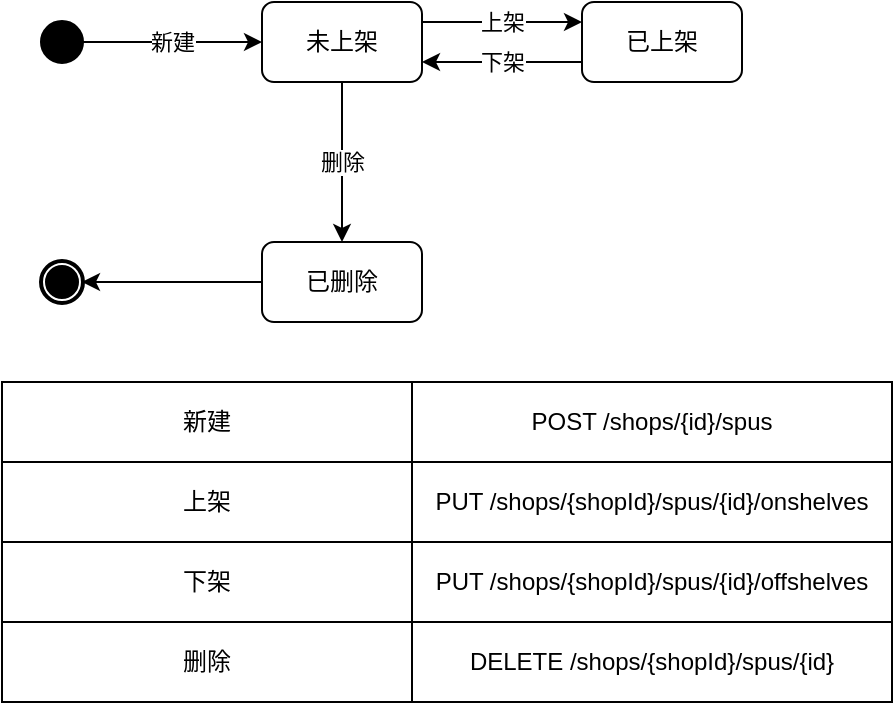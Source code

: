 <mxfile version="13.8.8" type="github">
  <diagram id="7e0GtD7TXZg0hHKQMnAh" name="Page-1">
    <mxGraphModel dx="1038" dy="524" grid="1" gridSize="10" guides="1" tooltips="1" connect="1" arrows="1" fold="1" page="1" pageScale="1" pageWidth="850" pageHeight="1100" math="0" shadow="0">
      <root>
        <mxCell id="0" />
        <mxCell id="1" parent="0" />
        <mxCell id="PHka3gXeUMbXcuHf-Wi0-8" value="新建" style="edgeStyle=orthogonalEdgeStyle;rounded=0;orthogonalLoop=1;jettySize=auto;html=1;" parent="1" source="PHka3gXeUMbXcuHf-Wi0-1" target="PHka3gXeUMbXcuHf-Wi0-4" edge="1">
          <mxGeometry relative="1" as="geometry" />
        </mxCell>
        <mxCell id="PHka3gXeUMbXcuHf-Wi0-1" value="" style="strokeWidth=2;html=1;shape=mxgraph.flowchart.start_2;whiteSpace=wrap;fillColor=#000000;" parent="1" vertex="1">
          <mxGeometry x="130" y="250" width="20" height="20" as="geometry" />
        </mxCell>
        <mxCell id="PHka3gXeUMbXcuHf-Wi0-2" value="" style="shape=mxgraph.bpmn.shape;html=1;verticalLabelPosition=bottom;labelBackgroundColor=#ffffff;verticalAlign=top;align=center;perimeter=ellipsePerimeter;outlineConnect=0;outline=end;symbol=terminate;fillColor=#FFFFFF;" parent="1" vertex="1">
          <mxGeometry x="130" y="370" width="20" height="20" as="geometry" />
        </mxCell>
        <mxCell id="PHka3gXeUMbXcuHf-Wi0-9" value="上架" style="edgeStyle=orthogonalEdgeStyle;rounded=0;orthogonalLoop=1;jettySize=auto;html=1;" parent="1" source="PHka3gXeUMbXcuHf-Wi0-4" target="PHka3gXeUMbXcuHf-Wi0-5" edge="1">
          <mxGeometry relative="1" as="geometry">
            <Array as="points">
              <mxPoint x="360" y="250" />
              <mxPoint x="360" y="250" />
            </Array>
          </mxGeometry>
        </mxCell>
        <mxCell id="PHka3gXeUMbXcuHf-Wi0-15" value="删除" style="edgeStyle=none;rounded=0;orthogonalLoop=1;jettySize=auto;html=1;" parent="1" source="PHka3gXeUMbXcuHf-Wi0-4" target="PHka3gXeUMbXcuHf-Wi0-7" edge="1">
          <mxGeometry relative="1" as="geometry" />
        </mxCell>
        <mxCell id="PHka3gXeUMbXcuHf-Wi0-4" value="未上架" style="rounded=1;whiteSpace=wrap;html=1;fillColor=#FFFFFF;" parent="1" vertex="1">
          <mxGeometry x="240" y="240" width="80" height="40" as="geometry" />
        </mxCell>
        <mxCell id="PHka3gXeUMbXcuHf-Wi0-10" value="下架" style="edgeStyle=orthogonalEdgeStyle;rounded=0;orthogonalLoop=1;jettySize=auto;html=1;" parent="1" source="PHka3gXeUMbXcuHf-Wi0-5" target="PHka3gXeUMbXcuHf-Wi0-4" edge="1">
          <mxGeometry relative="1" as="geometry">
            <Array as="points">
              <mxPoint x="360" y="270" />
              <mxPoint x="360" y="270" />
            </Array>
          </mxGeometry>
        </mxCell>
        <mxCell id="PHka3gXeUMbXcuHf-Wi0-5" value="已上架" style="rounded=1;whiteSpace=wrap;html=1;fillColor=#FFFFFF;" parent="1" vertex="1">
          <mxGeometry x="400" y="240" width="80" height="40" as="geometry" />
        </mxCell>
        <mxCell id="PHka3gXeUMbXcuHf-Wi0-16" style="edgeStyle=none;rounded=0;orthogonalLoop=1;jettySize=auto;html=1;" parent="1" source="PHka3gXeUMbXcuHf-Wi0-7" target="PHka3gXeUMbXcuHf-Wi0-2" edge="1">
          <mxGeometry relative="1" as="geometry" />
        </mxCell>
        <mxCell id="PHka3gXeUMbXcuHf-Wi0-7" value="已删除" style="rounded=1;whiteSpace=wrap;html=1;fillColor=#FFFFFF;" parent="1" vertex="1">
          <mxGeometry x="240" y="360" width="80" height="40" as="geometry" />
        </mxCell>
        <mxCell id="5CgBcuH-37ACKQ0sx16n-1" value="" style="shape=table;html=1;whiteSpace=wrap;startSize=0;container=1;collapsible=0;childLayout=tableLayout;" vertex="1" parent="1">
          <mxGeometry x="110" y="430" width="445" height="160" as="geometry" />
        </mxCell>
        <mxCell id="5CgBcuH-37ACKQ0sx16n-2" value="" style="shape=partialRectangle;html=1;whiteSpace=wrap;collapsible=0;dropTarget=0;pointerEvents=0;fillColor=none;top=0;left=0;bottom=0;right=0;points=[[0,0.5],[1,0.5]];portConstraint=eastwest;" vertex="1" parent="5CgBcuH-37ACKQ0sx16n-1">
          <mxGeometry width="445" height="40" as="geometry" />
        </mxCell>
        <mxCell id="5CgBcuH-37ACKQ0sx16n-3" value="新建" style="shape=partialRectangle;html=1;whiteSpace=wrap;connectable=0;overflow=hidden;fillColor=none;top=0;left=0;bottom=0;right=0;" vertex="1" parent="5CgBcuH-37ACKQ0sx16n-2">
          <mxGeometry width="205" height="40" as="geometry" />
        </mxCell>
        <mxCell id="5CgBcuH-37ACKQ0sx16n-4" value="POST /shops/{id}/spus" style="shape=partialRectangle;html=1;whiteSpace=wrap;connectable=0;overflow=hidden;fillColor=none;top=0;left=0;bottom=0;right=0;" vertex="1" parent="5CgBcuH-37ACKQ0sx16n-2">
          <mxGeometry x="205" width="240" height="40" as="geometry" />
        </mxCell>
        <mxCell id="5CgBcuH-37ACKQ0sx16n-5" value="" style="shape=partialRectangle;html=1;whiteSpace=wrap;collapsible=0;dropTarget=0;pointerEvents=0;fillColor=none;top=0;left=0;bottom=0;right=0;points=[[0,0.5],[1,0.5]];portConstraint=eastwest;" vertex="1" parent="5CgBcuH-37ACKQ0sx16n-1">
          <mxGeometry y="40" width="445" height="40" as="geometry" />
        </mxCell>
        <mxCell id="5CgBcuH-37ACKQ0sx16n-6" value="上架" style="shape=partialRectangle;html=1;whiteSpace=wrap;connectable=0;overflow=hidden;fillColor=none;top=0;left=0;bottom=0;right=0;" vertex="1" parent="5CgBcuH-37ACKQ0sx16n-5">
          <mxGeometry width="205" height="40" as="geometry" />
        </mxCell>
        <mxCell id="5CgBcuH-37ACKQ0sx16n-7" value="PUT /shops/{shopId}/spus/{id}/onshelves" style="shape=partialRectangle;html=1;whiteSpace=wrap;connectable=0;overflow=hidden;fillColor=none;top=0;left=0;bottom=0;right=0;" vertex="1" parent="5CgBcuH-37ACKQ0sx16n-5">
          <mxGeometry x="205" width="240" height="40" as="geometry" />
        </mxCell>
        <mxCell id="5CgBcuH-37ACKQ0sx16n-8" value="" style="shape=partialRectangle;html=1;whiteSpace=wrap;collapsible=0;dropTarget=0;pointerEvents=0;fillColor=none;top=0;left=0;bottom=0;right=0;points=[[0,0.5],[1,0.5]];portConstraint=eastwest;" vertex="1" parent="5CgBcuH-37ACKQ0sx16n-1">
          <mxGeometry y="80" width="445" height="40" as="geometry" />
        </mxCell>
        <mxCell id="5CgBcuH-37ACKQ0sx16n-9" value="下架" style="shape=partialRectangle;html=1;whiteSpace=wrap;connectable=0;overflow=hidden;fillColor=none;top=0;left=0;bottom=0;right=0;" vertex="1" parent="5CgBcuH-37ACKQ0sx16n-8">
          <mxGeometry width="205" height="40" as="geometry" />
        </mxCell>
        <mxCell id="5CgBcuH-37ACKQ0sx16n-10" value="PUT /shops/{shopId}/spus/{id}/offshelves" style="shape=partialRectangle;html=1;whiteSpace=wrap;connectable=0;overflow=hidden;fillColor=none;top=0;left=0;bottom=0;right=0;" vertex="1" parent="5CgBcuH-37ACKQ0sx16n-8">
          <mxGeometry x="205" width="240" height="40" as="geometry" />
        </mxCell>
        <mxCell id="5CgBcuH-37ACKQ0sx16n-11" value="" style="shape=partialRectangle;html=1;whiteSpace=wrap;collapsible=0;dropTarget=0;pointerEvents=0;fillColor=none;top=0;left=0;bottom=0;right=0;points=[[0,0.5],[1,0.5]];portConstraint=eastwest;" vertex="1" parent="5CgBcuH-37ACKQ0sx16n-1">
          <mxGeometry y="120" width="445" height="40" as="geometry" />
        </mxCell>
        <mxCell id="5CgBcuH-37ACKQ0sx16n-12" value="删除" style="shape=partialRectangle;html=1;whiteSpace=wrap;connectable=0;overflow=hidden;fillColor=none;top=0;left=0;bottom=0;right=0;" vertex="1" parent="5CgBcuH-37ACKQ0sx16n-11">
          <mxGeometry width="205" height="40" as="geometry" />
        </mxCell>
        <mxCell id="5CgBcuH-37ACKQ0sx16n-13" value="DELETE /shops/{shopId}/spus/{id}" style="shape=partialRectangle;html=1;whiteSpace=wrap;connectable=0;overflow=hidden;fillColor=none;top=0;left=0;bottom=0;right=0;" vertex="1" parent="5CgBcuH-37ACKQ0sx16n-11">
          <mxGeometry x="205" width="240" height="40" as="geometry" />
        </mxCell>
      </root>
    </mxGraphModel>
  </diagram>
</mxfile>
